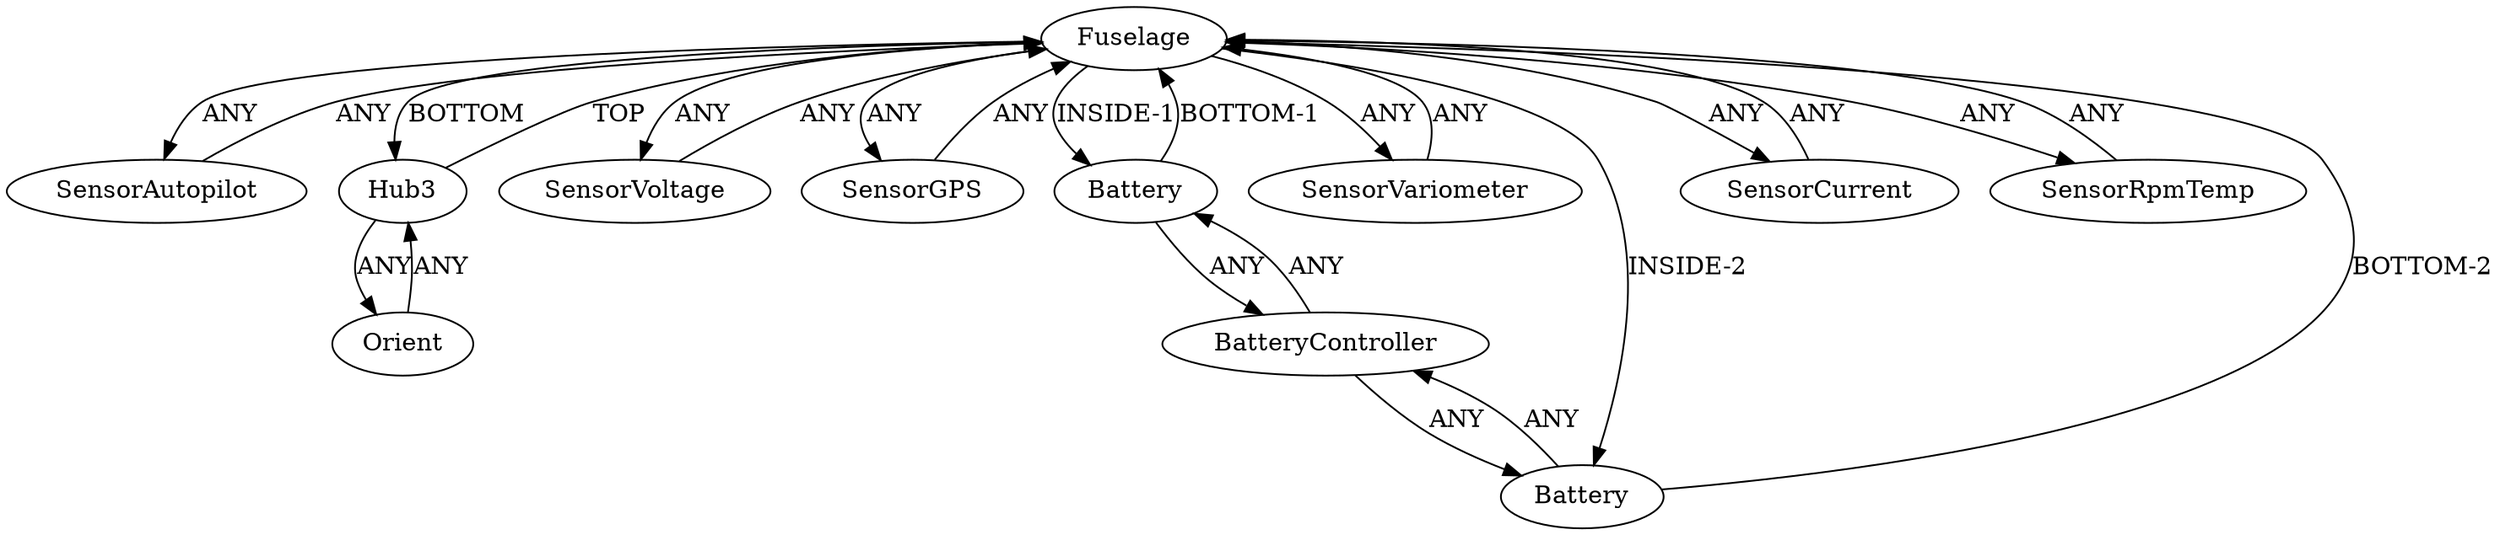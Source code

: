 /* Created by igraph 0.10.2 */
digraph {
  0 [
    instance=Fuselage_instance_1
    label=Fuselage
  ];
  1 [
    instance=SensorAutopilot_instance_1
    label=SensorAutopilot
  ];
  2 [
    instance=Hub3_instance_4
    label=Hub3
  ];
  3 [
    instance=SensorVoltage_instance_1
    label=SensorVoltage
  ];
  4 [
    instance=SensorGPS_instance_1
    label=SensorGPS
  ];
  5 [
    instance=Battery_instance_1
    label=Battery
  ];
  6 [
    instance=SensorVariometer_instance_1
    label=SensorVariometer
  ];
  7 [
    instance=Battery_instance_2
    label=Battery
  ];
  8 [
    instance=Orient
    label=Orient
  ];
  9 [
    instance=SensorCurrent_instance_1
    label=SensorCurrent
  ];
  10 [
    instance=BatteryController_instance_1
    label=BatteryController
  ];
  11 [
    instance=SensorRpmTemp_instance_1
    label=SensorRpmTemp
  ];

  0 -> 1 [
    label=ANY
  ];
  0 -> 2 [
    label=BOTTOM
  ];
  0 -> 3 [
    label=ANY
  ];
  0 -> 4 [
    label=ANY
  ];
  0 -> 5 [
    label="INSIDE-1"
  ];
  0 -> 6 [
    label=ANY
  ];
  0 -> 7 [
    label="INSIDE-2"
  ];
  0 -> 9 [
    label=ANY
  ];
  0 -> 11 [
    label=ANY
  ];
  1 -> 0 [
    label=ANY
  ];
  2 -> 0 [
    label=TOP
  ];
  2 -> 8 [
    label=ANY
  ];
  3 -> 0 [
    label=ANY
  ];
  4 -> 0 [
    label=ANY
  ];
  5 -> 0 [
    label="BOTTOM-1"
  ];
  5 -> 10 [
    label=ANY
  ];
  6 -> 0 [
    label=ANY
  ];
  7 -> 0 [
    label="BOTTOM-2"
  ];
  7 -> 10 [
    label=ANY
  ];
  8 -> 2 [
    label=ANY
  ];
  9 -> 0 [
    label=ANY
  ];
  10 -> 5 [
    label=ANY
  ];
  10 -> 7 [
    label=ANY
  ];
  11 -> 0 [
    label=ANY
  ];
}
